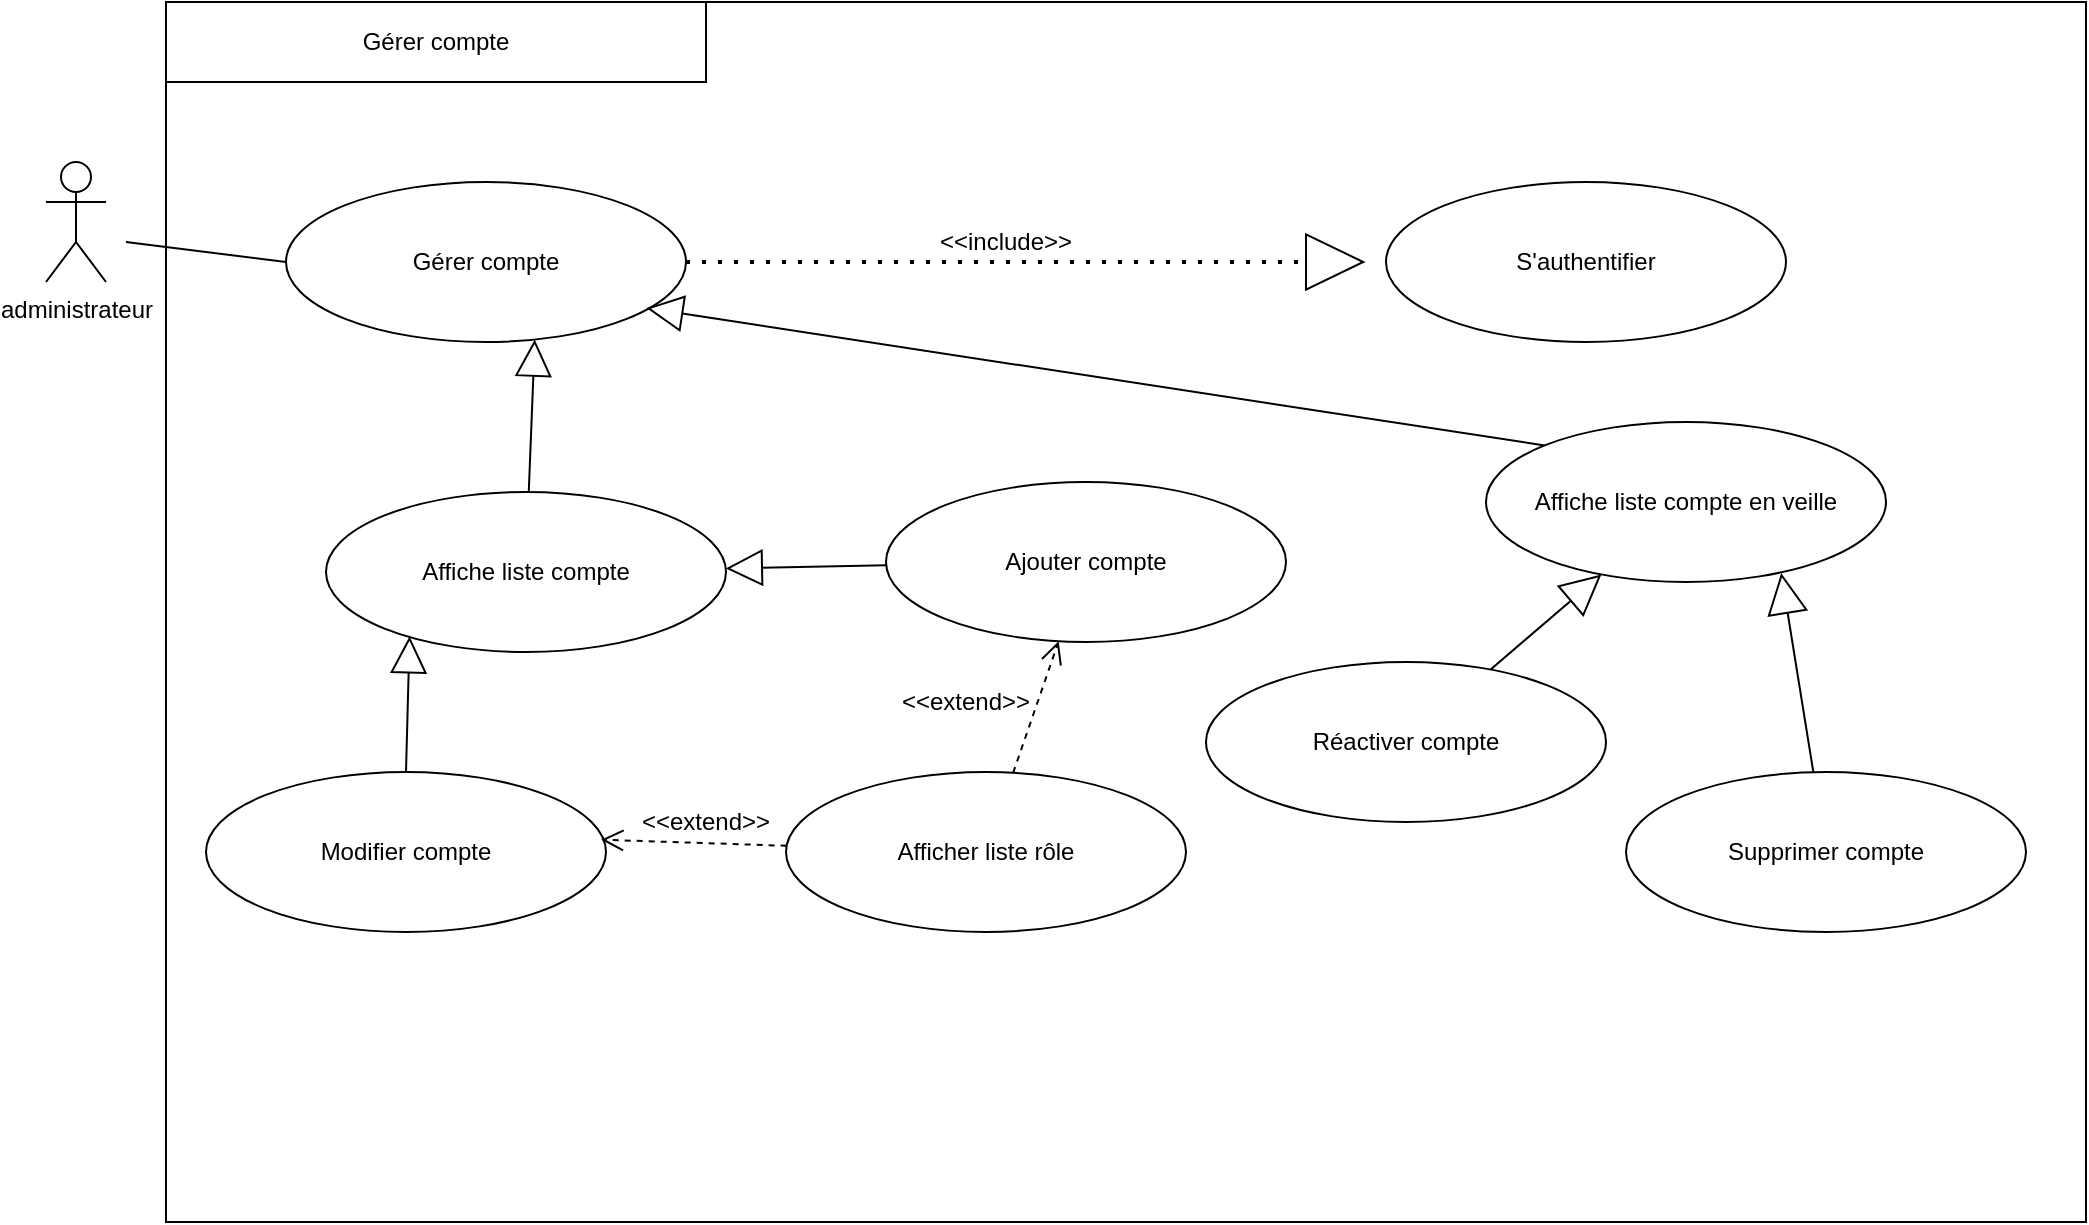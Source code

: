 <mxfile version="21.3.6" type="gitlab">
  <diagram name="Page-1" id="0QIcclAHsSgHyHEDI2JT">
    <mxGraphModel dx="1149" dy="657" grid="1" gridSize="10" guides="1" tooltips="1" connect="1" arrows="1" fold="1" page="1" pageScale="1" pageWidth="827" pageHeight="1169" math="0" shadow="0">
      <root>
        <mxCell id="0" />
        <mxCell id="1" parent="0" />
        <mxCell id="HLJ9wctepKvao4_o_syU-1" value="" style="rounded=0;whiteSpace=wrap;html=1;" vertex="1" parent="1">
          <mxGeometry x="90" y="130" width="960" height="610" as="geometry" />
        </mxCell>
        <mxCell id="HLJ9wctepKvao4_o_syU-4" value="Gérer compte" style="ellipse;whiteSpace=wrap;html=1;" vertex="1" parent="1">
          <mxGeometry x="150" y="220" width="200" height="80" as="geometry" />
        </mxCell>
        <mxCell id="HLJ9wctepKvao4_o_syU-5" value="" style="endArrow=none;html=1;rounded=0;entryX=0;entryY=0.5;entryDx=0;entryDy=0;" edge="1" parent="1" target="HLJ9wctepKvao4_o_syU-4">
          <mxGeometry width="50" height="50" relative="1" as="geometry">
            <mxPoint x="70" y="250" as="sourcePoint" />
            <mxPoint x="530" y="560" as="targetPoint" />
          </mxGeometry>
        </mxCell>
        <mxCell id="HLJ9wctepKvao4_o_syU-6" value="S&#39;authentifier" style="ellipse;whiteSpace=wrap;html=1;" vertex="1" parent="1">
          <mxGeometry x="700" y="220" width="200" height="80" as="geometry" />
        </mxCell>
        <mxCell id="HLJ9wctepKvao4_o_syU-18" value="" style="endArrow=none;dashed=1;html=1;dashPattern=1 3;strokeWidth=2;rounded=0;exitX=1;exitY=0.5;exitDx=0;exitDy=0;entryX=0;entryY=0.5;entryDx=0;entryDy=0;" edge="1" parent="1" source="HLJ9wctepKvao4_o_syU-4" target="HLJ9wctepKvao4_o_syU-19">
          <mxGeometry width="50" height="50" relative="1" as="geometry">
            <mxPoint x="480" y="500" as="sourcePoint" />
            <mxPoint x="530" y="450" as="targetPoint" />
          </mxGeometry>
        </mxCell>
        <mxCell id="HLJ9wctepKvao4_o_syU-19" value="" style="triangle;whiteSpace=wrap;html=1;rotation=0;" vertex="1" parent="1">
          <mxGeometry x="660" y="246.15" width="28.64" height="27.71" as="geometry" />
        </mxCell>
        <mxCell id="HLJ9wctepKvao4_o_syU-20" value="&amp;lt;&amp;lt;include&amp;gt;&amp;gt;" style="text;html=1;strokeColor=none;fillColor=none;align=center;verticalAlign=middle;whiteSpace=wrap;rounded=0;" vertex="1" parent="1">
          <mxGeometry x="490" y="240" width="40" height="20" as="geometry" />
        </mxCell>
        <mxCell id="HLJ9wctepKvao4_o_syU-25" value="Gérer compte" style="rounded=0;whiteSpace=wrap;html=1;" vertex="1" parent="1">
          <mxGeometry x="90" y="130" width="270" height="40" as="geometry" />
        </mxCell>
        <mxCell id="HLJ9wctepKvao4_o_syU-43" value="administrateur" style="shape=umlActor;verticalLabelPosition=bottom;verticalAlign=top;html=1;outlineConnect=0;" vertex="1" parent="1">
          <mxGeometry x="30" y="210" width="30" height="60" as="geometry" />
        </mxCell>
        <mxCell id="HLJ9wctepKvao4_o_syU-44" value="Affiche liste compte" style="ellipse;whiteSpace=wrap;html=1;" vertex="1" parent="1">
          <mxGeometry x="170" y="375" width="200" height="80" as="geometry" />
        </mxCell>
        <mxCell id="HLJ9wctepKvao4_o_syU-46" style="rounded=0;orthogonalLoop=1;jettySize=auto;html=1;endSize=16;endArrow=block;endFill=0;" edge="1" parent="1" source="HLJ9wctepKvao4_o_syU-64" target="HLJ9wctepKvao4_o_syU-44">
          <mxGeometry relative="1" as="geometry" />
        </mxCell>
        <mxCell id="HLJ9wctepKvao4_o_syU-62" style="rounded=0;orthogonalLoop=1;jettySize=auto;html=1;endArrow=block;endFill=0;endSize=18;" edge="1" parent="1" source="HLJ9wctepKvao4_o_syU-45" target="HLJ9wctepKvao4_o_syU-58">
          <mxGeometry relative="1" as="geometry" />
        </mxCell>
        <mxCell id="HLJ9wctepKvao4_o_syU-45" value="Réactiver compte" style="ellipse;whiteSpace=wrap;html=1;" vertex="1" parent="1">
          <mxGeometry x="610" y="460" width="200" height="80" as="geometry" />
        </mxCell>
        <mxCell id="HLJ9wctepKvao4_o_syU-47" style="rounded=0;orthogonalLoop=1;jettySize=auto;html=1;entryX=0.622;entryY=0.985;entryDx=0;entryDy=0;endSize=16;endArrow=block;endFill=0;entryPerimeter=0;" edge="1" parent="1" source="HLJ9wctepKvao4_o_syU-44" target="HLJ9wctepKvao4_o_syU-4">
          <mxGeometry relative="1" as="geometry">
            <mxPoint x="536" y="409" as="sourcePoint" />
            <mxPoint x="324" y="303" as="targetPoint" />
          </mxGeometry>
        </mxCell>
        <mxCell id="HLJ9wctepKvao4_o_syU-55" value="Modifier compte" style="ellipse;whiteSpace=wrap;html=1;" vertex="1" parent="1">
          <mxGeometry x="110" y="515" width="200" height="80" as="geometry" />
        </mxCell>
        <mxCell id="HLJ9wctepKvao4_o_syU-57" style="rounded=0;orthogonalLoop=1;jettySize=auto;html=1;entryX=0.209;entryY=0.902;entryDx=0;entryDy=0;endSize=16;endArrow=block;endFill=0;exitX=0.5;exitY=0;exitDx=0;exitDy=0;entryPerimeter=0;" edge="1" parent="1" source="HLJ9wctepKvao4_o_syU-55" target="HLJ9wctepKvao4_o_syU-44">
          <mxGeometry relative="1" as="geometry">
            <mxPoint x="250" y="410" as="sourcePoint" />
            <mxPoint x="249" y="310" as="targetPoint" />
          </mxGeometry>
        </mxCell>
        <mxCell id="HLJ9wctepKvao4_o_syU-58" value="Affiche liste compte en veille" style="ellipse;whiteSpace=wrap;html=1;" vertex="1" parent="1">
          <mxGeometry x="750" y="340" width="200" height="80" as="geometry" />
        </mxCell>
        <mxCell id="HLJ9wctepKvao4_o_syU-60" style="rounded=0;orthogonalLoop=1;jettySize=auto;html=1;entryX=0.901;entryY=0.788;entryDx=0;entryDy=0;endSize=16;endArrow=block;endFill=0;entryPerimeter=0;exitX=0;exitY=0;exitDx=0;exitDy=0;" edge="1" parent="1" source="HLJ9wctepKvao4_o_syU-58" target="HLJ9wctepKvao4_o_syU-4">
          <mxGeometry relative="1" as="geometry">
            <mxPoint x="281" y="385" as="sourcePoint" />
            <mxPoint x="284" y="309" as="targetPoint" />
          </mxGeometry>
        </mxCell>
        <mxCell id="HLJ9wctepKvao4_o_syU-63" style="rounded=0;orthogonalLoop=1;jettySize=auto;html=1;entryX=0.738;entryY=0.944;entryDx=0;entryDy=0;entryPerimeter=0;endArrow=block;endFill=0;endSize=18;" edge="1" parent="1" source="HLJ9wctepKvao4_o_syU-61" target="HLJ9wctepKvao4_o_syU-58">
          <mxGeometry relative="1" as="geometry" />
        </mxCell>
        <mxCell id="HLJ9wctepKvao4_o_syU-61" value="Supprimer compte" style="ellipse;whiteSpace=wrap;html=1;" vertex="1" parent="1">
          <mxGeometry x="820" y="515" width="200" height="80" as="geometry" />
        </mxCell>
        <mxCell id="HLJ9wctepKvao4_o_syU-64" value="Ajouter compte" style="ellipse;whiteSpace=wrap;html=1;" vertex="1" parent="1">
          <mxGeometry x="450" y="370" width="200" height="80" as="geometry" />
        </mxCell>
        <mxCell id="HLJ9wctepKvao4_o_syU-66" style="rounded=0;orthogonalLoop=1;jettySize=auto;html=1;dashed=1;endArrow=open;endFill=0;endSize=9;" edge="1" parent="1" source="HLJ9wctepKvao4_o_syU-65" target="HLJ9wctepKvao4_o_syU-64">
          <mxGeometry relative="1" as="geometry" />
        </mxCell>
        <mxCell id="HLJ9wctepKvao4_o_syU-67" style="rounded=0;orthogonalLoop=1;jettySize=auto;html=1;entryX=0.988;entryY=0.423;entryDx=0;entryDy=0;entryPerimeter=0;dashed=1;endArrow=open;endFill=0;endSize=9;" edge="1" parent="1" source="HLJ9wctepKvao4_o_syU-65" target="HLJ9wctepKvao4_o_syU-55">
          <mxGeometry relative="1" as="geometry" />
        </mxCell>
        <mxCell id="HLJ9wctepKvao4_o_syU-65" value="Afficher liste rôle" style="ellipse;whiteSpace=wrap;html=1;" vertex="1" parent="1">
          <mxGeometry x="400" y="515" width="200" height="80" as="geometry" />
        </mxCell>
        <mxCell id="HLJ9wctepKvao4_o_syU-69" value="&amp;lt;&amp;lt;extend&amp;gt;&amp;gt;" style="text;html=1;strokeColor=none;fillColor=none;align=center;verticalAlign=middle;whiteSpace=wrap;rounded=0;" vertex="1" parent="1">
          <mxGeometry x="340" y="530" width="40" height="20" as="geometry" />
        </mxCell>
        <mxCell id="HLJ9wctepKvao4_o_syU-70" value="&amp;lt;&amp;lt;extend&amp;gt;&amp;gt;" style="text;html=1;strokeColor=none;fillColor=none;align=center;verticalAlign=middle;whiteSpace=wrap;rounded=0;" vertex="1" parent="1">
          <mxGeometry x="470" y="470" width="40" height="20" as="geometry" />
        </mxCell>
      </root>
    </mxGraphModel>
  </diagram>
</mxfile>
